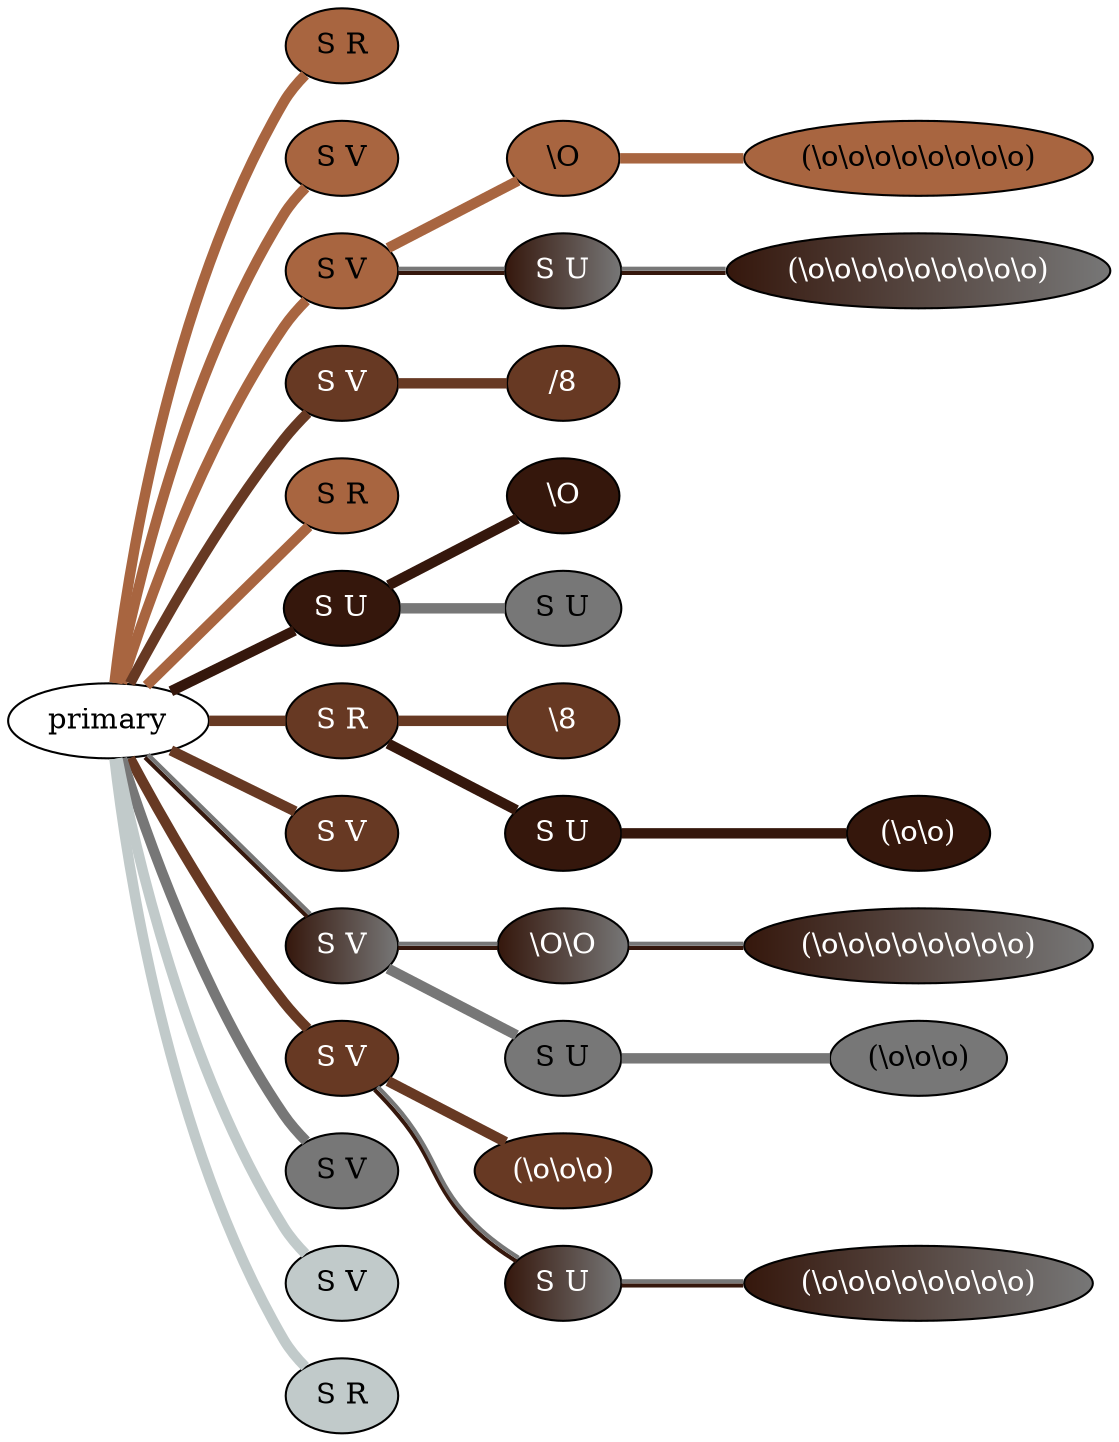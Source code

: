 graph {
 graph [rankdir=LR]
"1" [qtype="pendant_node", pendant_colors="#A86540", pendant_ply="S", pendant_attach="R", pendant_length="0.5", label="S R", style=filled, fillcolor="#A86540", fontcolor="#000000"]
"primary" -- "1" [qtype="pendant_link",penwidth=5,color="#A86540"]
"2" [qtype="pendant_node", pendant_colors="#A86540", pendant_ply="S", pendant_attach="V", pendant_length="16.0", label="S V", style=filled, fillcolor="#A86540", fontcolor="#000000"]
"primary" -- "2" [qtype="pendant_link",penwidth=5,color="#A86540"]
"3" [qtype="pendant_node", pendant_colors="#A86540", pendant_ply="S", pendant_attach="V", pendant_length="32.0", label="S V", style=filled, fillcolor="#A86540", fontcolor="#000000"]
"primary" -- "3" [qtype="pendant_link",penwidth=5,color="#A86540"]
"3:0" [qtype="knot_node", knot_value="1", knot_type="S", knot_position="10.5", knot_spin="Z", label="\\O", style=filled, fillcolor="#A86540" , fontcolor="#000000"]
"3" -- "3:0" [qtype="knot_link",penwidth=5,color="#A86540"]
"3:1" [qtype="knot_node", knot_value="8", knot_type="L", knot_position="20.0", knot_spin="Z", label="(\\o\\o\\o\\o\\o\\o\\o\\o)", style=filled, fillcolor="#A86540" , fontcolor="#000000"]
"3:0" -- "3:1" [qtype="knot_link",penwidth=5,color="#A86540"]
"3s1" [qtype="pendant_node", pendant_colors="#35170C:#777777", pendant_ply="S", pendant_attach="U", pendant_length="31.0", label="S U", style=filled, fillcolor="#35170C:#777777", fontcolor="#ffffff"]
"3" -- "3s1" [qtype="pendant_link",penwidth=2,color="#35170C:#777777"]
"3s1:0" [qtype="knot_node", knot_value="9", knot_type="L", knot_position="13.5", knot_spin="Z", label="(\\o\\o\\o\\o\\o\\o\\o\\o\\o)", style=filled, fillcolor="#35170C:#777777" , fontcolor="#ffffff"]
"3s1" -- "3s1:0" [qtype="knot_link",penwidth=2,color="#35170C:#777777"]
"4" [qtype="pendant_node", pendant_colors="#673923", pendant_ply="S", pendant_attach="V", pendant_length="39.5", label="S V", style=filled, fillcolor="#673923", fontcolor="#ffffff"]
"primary" -- "4" [qtype="pendant_link",penwidth=5,color="#673923"]
"4:0" [qtype="knot_node", knot_value="1", knot_type="E", knot_position="20.0", knot_spin="S", label="/8", style=filled, fillcolor="#673923" , fontcolor="#ffffff"]
"4" -- "4:0" [qtype="knot_link",penwidth=5,color="#673923"]
"5" [qtype="pendant_node", pendant_colors="#A86540", pendant_ply="S", pendant_attach="R", pendant_length="21.0", label="S R", style=filled, fillcolor="#A86540", fontcolor="#000000"]
"primary" -- "5" [qtype="pendant_link",penwidth=5,color="#A86540"]
"6" [qtype="pendant_node", pendant_colors="#35170C", pendant_ply="S", pendant_attach="U", pendant_length="31.0", label="S U", style=filled, fillcolor="#35170C", fontcolor="#ffffff"]
"primary" -- "6" [qtype="pendant_link",penwidth=5,color="#35170C"]
"6:0" [qtype="knot_node", knot_value="1", knot_type="S", knot_position="9.5", knot_spin="Z", label="\\O", style=filled, fillcolor="#35170C" , fontcolor="#ffffff"]
"6" -- "6:0" [qtype="knot_link",penwidth=5,color="#35170C"]
"6s1" [qtype="pendant_node", pendant_colors="#777777", pendant_ply="S", pendant_attach="U", pendant_length="32.0", label="S U", style=filled, fillcolor="#777777", fontcolor="#000000"]
"6" -- "6s1" [qtype="pendant_link",penwidth=5,color="#777777"]
"7" [qtype="pendant_node", pendant_colors="#673923", pendant_ply="S", pendant_attach="R", pendant_length="18.5", label="S R", style=filled, fillcolor="#673923", fontcolor="#ffffff"]
"primary" -- "7" [qtype="pendant_link",penwidth=5,color="#673923"]
"7:0" [qtype="knot_node", knot_value="1", knot_type="E", knot_position="12.0", knot_spin="Z", label="\\8", style=filled, fillcolor="#673923" , fontcolor="#ffffff"]
"7" -- "7:0" [qtype="knot_link",penwidth=5,color="#673923"]
"7s1" [qtype="pendant_node", pendant_colors="#35170C", pendant_ply="S", pendant_attach="U", pendant_length="13.0", label="S U", style=filled, fillcolor="#35170C", fontcolor="#ffffff"]
"7" -- "7s1" [qtype="pendant_link",penwidth=5,color="#35170C"]
"7s1:0" [qtype="knot_node", knot_value="2", knot_type="L", knot_position="8.0", knot_spin="Z", label="(\\o\\o)", style=filled, fillcolor="#35170C" , fontcolor="#ffffff"]
"7s1" -- "7s1:0" [qtype="knot_link",penwidth=5,color="#35170C"]
"8" [qtype="pendant_node", pendant_colors="#673923", pendant_ply="S", pendant_attach="V", pendant_length="40.0", label="S V", style=filled, fillcolor="#673923", fontcolor="#ffffff"]
"primary" -- "8" [qtype="pendant_link",penwidth=5,color="#673923"]
"9" [qtype="pendant_node", pendant_colors="#35170C:#777777", pendant_ply="S", pendant_attach="V", pendant_length="24.0", label="S V", style=filled, fillcolor="#35170C:#777777", fontcolor="#ffffff"]
"primary" -- "9" [qtype="pendant_link",penwidth=2,color="#35170C:#777777"]
"9:0" [qtype="knot_node", knot_value="2", knot_type="S", knot_position="9.0", knot_spin="Z", label="\\O\\O", style=filled, fillcolor="#35170C:#777777" , fontcolor="#ffffff"]
"9" -- "9:0" [qtype="knot_link",penwidth=2,color="#35170C:#777777"]
"9:1" [qtype="knot_node", knot_value="8", knot_type="L", knot_position="17.0", knot_spin="Z", label="(\\o\\o\\o\\o\\o\\o\\o\\o)", style=filled, fillcolor="#35170C:#777777" , fontcolor="#ffffff"]
"9:0" -- "9:1" [qtype="knot_link",penwidth=2,color="#35170C:#777777"]
"9s1" [qtype="pendant_node", pendant_colors="#777777", pendant_ply="S", pendant_attach="U", pendant_length="17.0", label="S U", style=filled, fillcolor="#777777", fontcolor="#000000"]
"9" -- "9s1" [qtype="pendant_link",penwidth=5,color="#777777"]
"9s1:0" [qtype="knot_node", knot_value="3", knot_type="L", knot_position="11.5", knot_spin="Z", label="(\\o\\o\\o)", style=filled, fillcolor="#777777" , fontcolor="#000000"]
"9s1" -- "9s1:0" [qtype="knot_link",penwidth=5,color="#777777"]
"10" [qtype="pendant_node", pendant_colors="#673923", pendant_ply="S", pendant_attach="V", pendant_length="33.0", label="S V", style=filled, fillcolor="#673923", fontcolor="#ffffff"]
"primary" -- "10" [qtype="pendant_link",penwidth=5,color="#673923"]
"10:0" [qtype="knot_node", knot_value="3", knot_type="L", knot_position="11.5", knot_spin="Z", label="(\\o\\o\\o)", style=filled, fillcolor="#673923" , fontcolor="#ffffff"]
"10" -- "10:0" [qtype="knot_link",penwidth=5,color="#673923"]
"10s1" [qtype="pendant_node", pendant_colors="#35170C:#777777", pendant_ply="S", pendant_attach="U", pendant_length="35.0", label="S U", style=filled, fillcolor="#35170C:#777777", fontcolor="#ffffff"]
"10" -- "10s1" [qtype="pendant_link",penwidth=2,color="#35170C:#777777"]
"10s1:0" [qtype="knot_node", knot_value="8", knot_type="L", knot_position="15.5", knot_spin="Z", label="(\\o\\o\\o\\o\\o\\o\\o\\o)", style=filled, fillcolor="#35170C:#777777" , fontcolor="#ffffff"]
"10s1" -- "10s1:0" [qtype="knot_link",penwidth=2,color="#35170C:#777777"]
"11" [qtype="pendant_node", pendant_colors="#777777", pendant_ply="S", pendant_attach="V", pendant_length="49.5", label="S V", style=filled, fillcolor="#777777", fontcolor="#000000"]
"primary" -- "11" [qtype="pendant_link",penwidth=5,color="#777777"]
"12" [qtype="pendant_node", pendant_colors="#C1CACA", pendant_ply="S", pendant_attach="V", pendant_length="29.0", label="S V", style=filled, fillcolor="#C1CACA", fontcolor="#000000"]
"primary" -- "12" [qtype="pendant_link",penwidth=5,color="#C1CACA"]
"13" [qtype="pendant_node", pendant_colors="#C1CACA", pendant_ply="S", pendant_attach="R", pendant_length="36.0", label="S R", style=filled, fillcolor="#C1CACA", fontcolor="#000000"]
"primary" -- "13" [qtype="pendant_link",penwidth=5,color="#C1CACA"]
}
